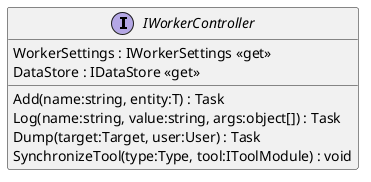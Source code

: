 @startuml
interface IWorkerController {
    WorkerSettings : IWorkerSettings <<get>>
    DataStore : IDataStore <<get>>
    Add(name:string, entity:T) : Task
    Log(name:string, value:string, args:object[]) : Task
    Dump(target:Target, user:User) : Task
    SynchronizeTool(type:Type, tool:IToolModule) : void
}
@enduml
